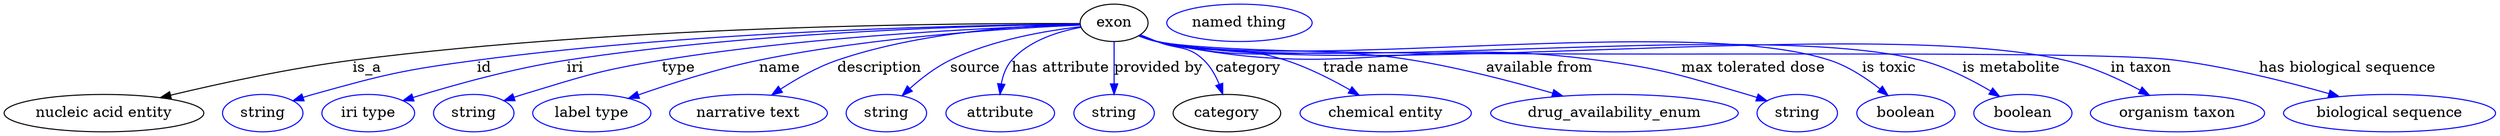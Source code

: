 digraph {
	graph [bb="0,0,2379.9,123"];
	node [label="\N"];
	exon	[height=0.5,
		label=exon,
		pos="1060.5,105",
		width=0.9027];
	"nucleic acid entity"	[height=0.5,
		pos="95.542,18",
		width=2.6539];
	exon -> "nucleic acid entity"	[label=is_a,
		lp="347.54,61.5",
		pos="e,149.48,32.892 1027.8,104.27 924.98,104.73 599.88,103.17 333.54,69 273.92,61.351 207,46.745 159.34,35.286"];
	id	[color=blue,
		height=0.5,
		label=string,
		pos="247.54,18",
		width=1.0652];
	exon -> id	[color=blue,
		label=id,
		lp="458.54,61.5",
		pos="e,276.54,29.96 1028,103.86 936.73,103.08 670.4,98.267 451.54,69 381.3,59.607 363.76,55.205 295.54,36 292.44,35.126 289.24,34.155 \
286.04,33.133",
		style=solid];
	iri	[color=blue,
		height=0.5,
		label="iri type",
		pos="348.54,18",
		width=1.2277];
	exon -> iri	[color=blue,
		label=iri,
		lp="545.54,61.5",
		pos="e,381.55,30.005 1027.9,103.77 945.28,102.77 721.46,97.414 537.54,69 486.43,61.103 429.2,44.892 391.24,33.062",
		style=solid];
	type	[color=blue,
		height=0.5,
		label=string,
		pos="449.54,18",
		width=1.0652];
	exon -> type	[color=blue,
		label=type,
		lp="643.54,61.5",
		pos="e,478.47,29.979 1028,103.21 955.58,101.06 775.8,93.492 627.54,69 568.3,59.214 553.96,53.566 496.54,36 493.78,35.155 490.94,34.243 \
488.09,33.294",
		style=solid];
	name	[color=blue,
		height=0.5,
		label="label type",
		pos="562.54,18",
		width=1.5707];
	exon -> name	[color=blue,
		label=name,
		lp="740.54,61.5",
		pos="e,597.45,32.314 1027.9,102.85 966.86,100.22 831.81,92.08 720.54,69 681.52,60.906 638.47,46.934 607.18,35.813",
		style=solid];
	description	[color=blue,
		height=0.5,
		label="narrative text",
		pos="712.54,18",
		width=2.0943];
	exon -> description	[color=blue,
		label=description,
		lp="836.04,61.5",
		pos="e,734.19,35.46 1027.7,103.93 976.67,102.89 875.7,97.061 795.54,69 776.83,62.448 757.75,51.33 742.61,41.24",
		style=solid];
	source	[color=blue,
		height=0.5,
		label=string,
		pos="844.54,18",
		width=1.0652];
	exon -> source	[color=blue,
		label=source,
		lp="927.54,61.5",
		pos="e,859.06,34.867 1028.7,101.42 995.84,97.747 943.93,89.07 903.54,69 889.94,62.239 876.83,51.686 866.44,42.014",
		style=solid];
	"has attribute"	[color=blue,
		height=0.5,
		label=attribute,
		pos="952.54,18",
		width=1.4443];
	exon -> "has attribute"	[color=blue,
		label="has attribute",
		lp="1009.5,61.5",
		pos="e,951.91,36.128 1028.6,100.74 1006.8,96.812 979.08,88.139 962.54,69 957.09,62.689 954.29,54.25 952.94,46.106",
		style=solid];
	"provided by"	[color=blue,
		height=0.5,
		label=string,
		pos="1060.5,18",
		width=1.0652];
	exon -> "provided by"	[color=blue,
		label="provided by",
		lp="1103,61.5",
		pos="e,1060.5,36.175 1060.5,86.799 1060.5,75.163 1060.5,59.548 1060.5,46.237",
		style=solid];
	category	[height=0.5,
		pos="1168.5,18",
		width=1.4263];
	exon -> category	[color=blue,
		label=category,
		lp="1189,61.5",
		pos="e,1164.5,36.226 1085.7,93.521 1090.9,91.353 1096.4,89.093 1101.5,87 1121.5,78.875 1131.1,83.97 1146.5,69 1153.1,62.652 1157.8,54.003 \
1161.2,45.684",
		style=solid];
	"trade name"	[color=blue,
		height=0.5,
		label="chemical entity",
		pos="1319.5,18",
		width=2.2748];
	exon -> "trade name"	[color=blue,
		label="trade name",
		lp="1301.5,61.5",
		pos="e,1294.4,35.277 1084.9,92.74 1090.3,90.577 1096,88.516 1101.5,87 1154.8,72.307 1172,86.111 1224.5,69 1245.8,62.069 1268,50.64 1285.6,\
40.458",
		style=solid];
	"available from"	[color=blue,
		height=0.5,
		label=drug_availability_enum,
		pos="1537.5,18",
		width=3.2858];
	exon -> "available from"	[color=blue,
		label="available from",
		lp="1467,61.5",
		pos="e,1488.6,34.453 1084.4,92.612 1089.9,90.401 1095.8,88.353 1101.5,87 1207.8,61.769 1238.8,86.9 1346.5,69 1391.5,61.52 1441.4,48.301 \
1478.9,37.334",
		style=solid];
	"max tolerated dose"	[color=blue,
		height=0.5,
		label=string,
		pos="1712.5,18",
		width=1.0652];
	exon -> "max tolerated dose"	[color=blue,
		label="max tolerated dose",
		lp="1670.5,61.5",
		pos="e,1683.5,29.866 1084.4,92.483 1089.9,90.279 1095.8,88.266 1101.5,87 1284.4,46.515 1337,94.306 1522.5,69 1586.7,60.245 1602.4,54.177 \
1664.5,36 1667.6,35.095 1670.8,34.102 1674,33.065",
		style=solid];
	"is toxic"	[color=blue,
		height=0.5,
		label=boolean,
		pos="1815.5,18",
		width=1.2999];
	exon -> "is toxic"	[color=blue,
		label="is toxic",
		lp="1799.5,61.5",
		pos="e,1798.8,34.919 1084.4,92.421 1089.9,90.219 1095.8,88.224 1101.5,87 1241.1,57.172 1608,113.56 1743.5,69 1760.9,63.31 1777.7,52 1790.8,\
41.575",
		style=solid];
	"is metabolite"	[color=blue,
		height=0.5,
		label=boolean,
		pos="1927.5,18",
		width=1.2999];
	exon -> "is metabolite"	[color=blue,
		label="is metabolite",
		lp="1916.5,61.5",
		pos="e,1905.3,33.997 1084.3,92.406 1089.9,90.206 1095.8,88.214 1101.5,87 1259.9,53.441 1672.7,108.76 1829.5,69 1853.4,62.95 1878.1,50.316 \
1896.7,39.261",
		style=solid];
	"in taxon"	[color=blue,
		height=0.5,
		label="organism taxon",
		pos="2075.5,18",
		width=2.3109];
	exon -> "in taxon"	[color=blue,
		label="in taxon",
		lp="2040.5,61.5",
		pos="e,2048.7,35.243 1084.3,92.39 1089.9,90.19 1095.8,88.203 1101.5,87 1289.9,47.454 1780,112.35 1967.5,69 1992.9,63.148 2019.4,50.982 \
2039.8,40.116",
		style=solid];
	"has biological sequence"	[color=blue,
		height=0.5,
		label="biological sequence",
		pos="2278.5,18",
		width=2.8164];
	exon -> "has biological sequence"	[color=blue,
		label="has biological sequence",
		lp="2238,61.5",
		pos="e,2230.6,33.866 1084.3,92.38 1089.9,90.181 1095.8,88.197 1101.5,87 1207.3,64.928 1966.4,82.882 2073.5,69 2124.1,62.454 2180.2,48.27 \
2220.9,36.675",
		style=solid];
	"named thing_category"	[color=blue,
		height=0.5,
		label="named thing",
		pos="1180.5,105",
		width=1.9318];
}
